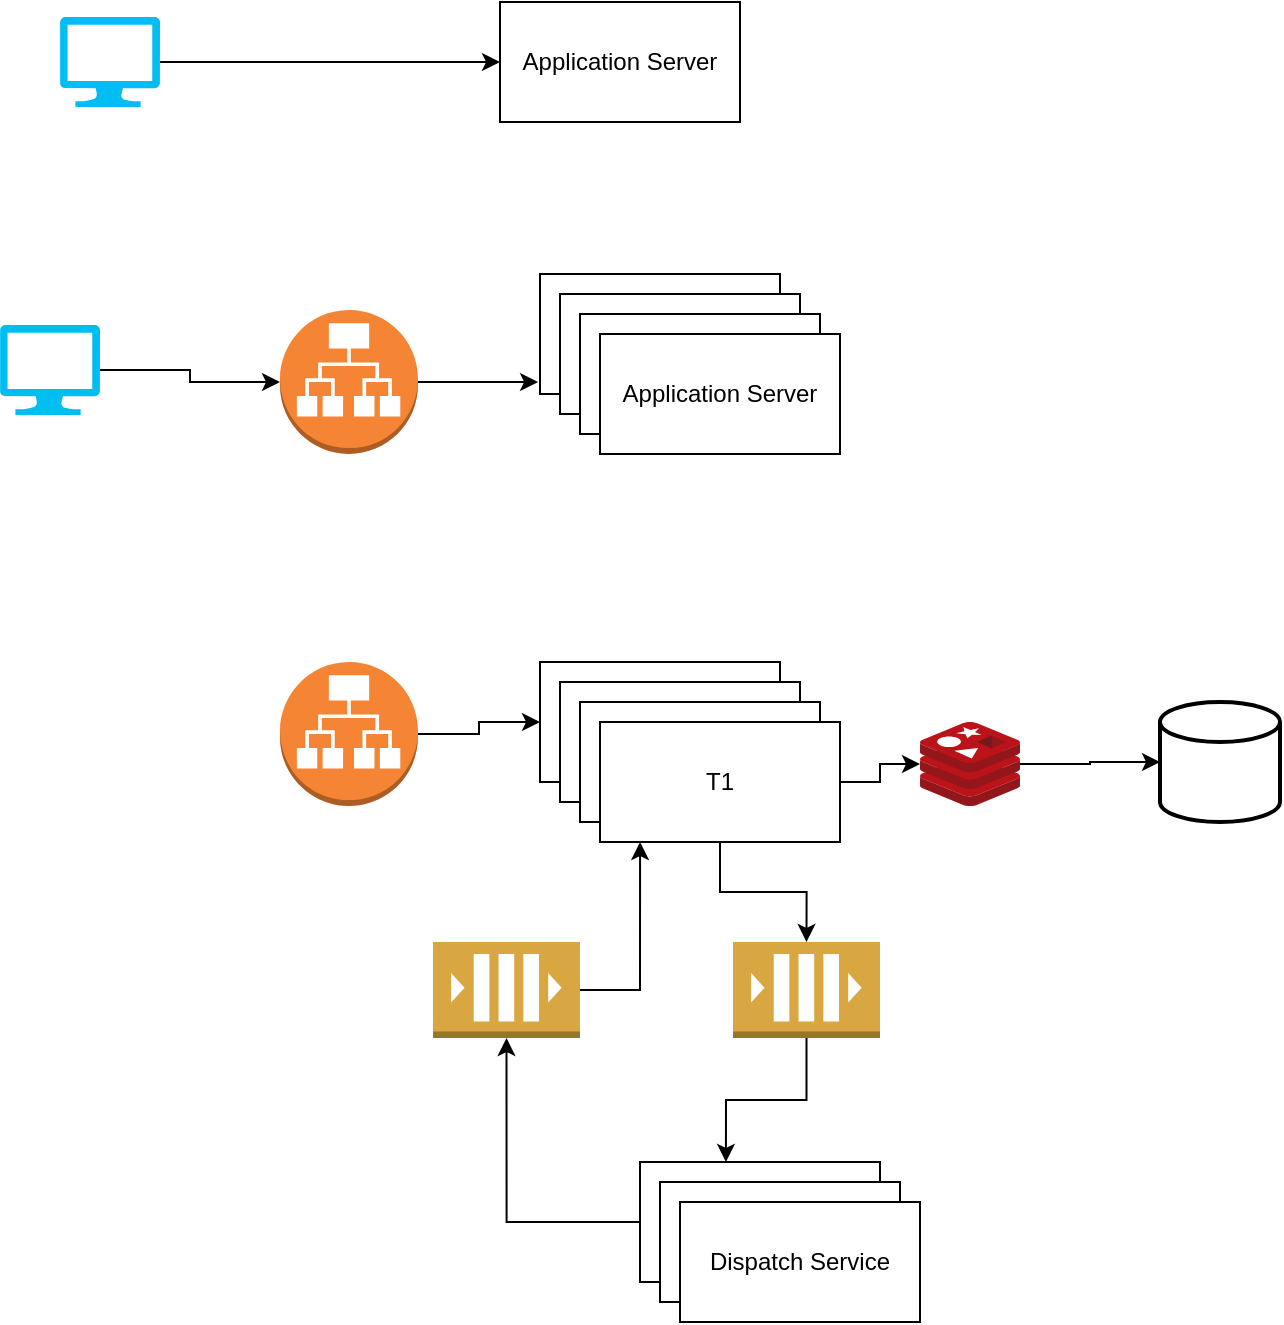<mxfile version="15.3.7" type="github"><diagram id="xJrCrrN4TGX7Q-sd3ryb" name="Page-1"><mxGraphModel dx="1108" dy="482" grid="1" gridSize="10" guides="1" tooltips="1" connect="1" arrows="1" fold="1" page="1" pageScale="1" pageWidth="850" pageHeight="1100" math="0" shadow="0"><root><mxCell id="0"/><mxCell id="1" parent="0"/><mxCell id="pcM1kMusVcltmtjKYk0i-1" value="Application Server" style="rounded=0;whiteSpace=wrap;html=1;" parent="1" vertex="1"><mxGeometry x="390" y="50" width="120" height="60" as="geometry"/></mxCell><mxCell id="pcM1kMusVcltmtjKYk0i-3" style="edgeStyle=orthogonalEdgeStyle;rounded=0;orthogonalLoop=1;jettySize=auto;html=1;entryX=0;entryY=0.5;entryDx=0;entryDy=0;" parent="1" source="pcM1kMusVcltmtjKYk0i-2" target="pcM1kMusVcltmtjKYk0i-1" edge="1"><mxGeometry relative="1" as="geometry"/></mxCell><mxCell id="pcM1kMusVcltmtjKYk0i-2" value="" style="verticalLabelPosition=bottom;html=1;verticalAlign=top;align=center;strokeColor=none;fillColor=#00BEF2;shape=mxgraph.azure.computer;pointerEvents=1;" parent="1" vertex="1"><mxGeometry x="170" y="57.5" width="50" height="45" as="geometry"/></mxCell><mxCell id="pcM1kMusVcltmtjKYk0i-4" value="Application Server" style="rounded=0;whiteSpace=wrap;html=1;" parent="1" vertex="1"><mxGeometry x="410" y="186" width="120" height="60" as="geometry"/></mxCell><mxCell id="pcM1kMusVcltmtjKYk0i-10" style="edgeStyle=orthogonalEdgeStyle;rounded=0;orthogonalLoop=1;jettySize=auto;html=1;entryX=-0.008;entryY=0.9;entryDx=0;entryDy=0;entryPerimeter=0;" parent="1" source="pcM1kMusVcltmtjKYk0i-5" target="pcM1kMusVcltmtjKYk0i-4" edge="1"><mxGeometry relative="1" as="geometry"/></mxCell><mxCell id="pcM1kMusVcltmtjKYk0i-5" value="" style="outlineConnect=0;dashed=0;verticalLabelPosition=bottom;verticalAlign=top;align=center;html=1;shape=mxgraph.aws3.application_load_balancer;fillColor=#F58534;gradientColor=none;" parent="1" vertex="1"><mxGeometry x="280" y="204" width="69" height="72" as="geometry"/></mxCell><mxCell id="pcM1kMusVcltmtjKYk0i-11" style="edgeStyle=orthogonalEdgeStyle;rounded=0;orthogonalLoop=1;jettySize=auto;html=1;entryX=0;entryY=0.5;entryDx=0;entryDy=0;entryPerimeter=0;" parent="1" source="pcM1kMusVcltmtjKYk0i-6" target="pcM1kMusVcltmtjKYk0i-5" edge="1"><mxGeometry relative="1" as="geometry"/></mxCell><mxCell id="pcM1kMusVcltmtjKYk0i-6" value="" style="verticalLabelPosition=bottom;html=1;verticalAlign=top;align=center;strokeColor=none;fillColor=#00BEF2;shape=mxgraph.azure.computer;pointerEvents=1;" parent="1" vertex="1"><mxGeometry x="140" y="211.5" width="50" height="45" as="geometry"/></mxCell><mxCell id="pcM1kMusVcltmtjKYk0i-7" value="Application Server" style="rounded=0;whiteSpace=wrap;html=1;" parent="1" vertex="1"><mxGeometry x="420" y="196" width="120" height="60" as="geometry"/></mxCell><mxCell id="pcM1kMusVcltmtjKYk0i-8" value="Application Server" style="rounded=0;whiteSpace=wrap;html=1;" parent="1" vertex="1"><mxGeometry x="430" y="206" width="120" height="60" as="geometry"/></mxCell><mxCell id="pcM1kMusVcltmtjKYk0i-9" value="Application Server" style="rounded=0;whiteSpace=wrap;html=1;" parent="1" vertex="1"><mxGeometry x="440" y="216" width="120" height="60" as="geometry"/></mxCell><mxCell id="pcM1kMusVcltmtjKYk0i-12" value="Application Server" style="rounded=0;whiteSpace=wrap;html=1;" parent="1" vertex="1"><mxGeometry x="410" y="380" width="120" height="60" as="geometry"/></mxCell><mxCell id="pcM1kMusVcltmtjKYk0i-13" value="Application Server" style="rounded=0;whiteSpace=wrap;html=1;" parent="1" vertex="1"><mxGeometry x="420" y="390" width="120" height="60" as="geometry"/></mxCell><mxCell id="pcM1kMusVcltmtjKYk0i-14" value="Application Server" style="rounded=0;whiteSpace=wrap;html=1;" parent="1" vertex="1"><mxGeometry x="430" y="400" width="120" height="60" as="geometry"/></mxCell><mxCell id="pcM1kMusVcltmtjKYk0i-19" style="edgeStyle=orthogonalEdgeStyle;rounded=0;orthogonalLoop=1;jettySize=auto;html=1;" parent="1" source="pcM1kMusVcltmtjKYk0i-15" target="pcM1kMusVcltmtjKYk0i-18" edge="1"><mxGeometry relative="1" as="geometry"/></mxCell><mxCell id="pcM1kMusVcltmtjKYk0i-24" style="edgeStyle=orthogonalEdgeStyle;rounded=0;orthogonalLoop=1;jettySize=auto;html=1;entryX=0.5;entryY=0;entryDx=0;entryDy=0;entryPerimeter=0;" parent="1" source="pcM1kMusVcltmtjKYk0i-15" target="pcM1kMusVcltmtjKYk0i-23" edge="1"><mxGeometry relative="1" as="geometry"/></mxCell><mxCell id="pcM1kMusVcltmtjKYk0i-15" value="T1" style="rounded=0;whiteSpace=wrap;html=1;" parent="1" vertex="1"><mxGeometry x="440" y="410" width="120" height="60" as="geometry"/></mxCell><mxCell id="pcM1kMusVcltmtjKYk0i-21" style="edgeStyle=orthogonalEdgeStyle;rounded=0;orthogonalLoop=1;jettySize=auto;html=1;" parent="1" source="pcM1kMusVcltmtjKYk0i-16" target="pcM1kMusVcltmtjKYk0i-12" edge="1"><mxGeometry relative="1" as="geometry"/></mxCell><mxCell id="pcM1kMusVcltmtjKYk0i-16" value="" style="outlineConnect=0;dashed=0;verticalLabelPosition=bottom;verticalAlign=top;align=center;html=1;shape=mxgraph.aws3.application_load_balancer;fillColor=#F58534;gradientColor=none;" parent="1" vertex="1"><mxGeometry x="280" y="380" width="69" height="72" as="geometry"/></mxCell><mxCell id="pcM1kMusVcltmtjKYk0i-17" value="" style="strokeWidth=2;html=1;shape=mxgraph.flowchart.database;whiteSpace=wrap;" parent="1" vertex="1"><mxGeometry x="720" y="400" width="60" height="60" as="geometry"/></mxCell><mxCell id="pcM1kMusVcltmtjKYk0i-20" style="edgeStyle=orthogonalEdgeStyle;rounded=0;orthogonalLoop=1;jettySize=auto;html=1;entryX=0;entryY=0.5;entryDx=0;entryDy=0;entryPerimeter=0;" parent="1" source="pcM1kMusVcltmtjKYk0i-18" target="pcM1kMusVcltmtjKYk0i-17" edge="1"><mxGeometry relative="1" as="geometry"/></mxCell><mxCell id="pcM1kMusVcltmtjKYk0i-18" value="" style="sketch=0;aspect=fixed;html=1;points=[];align=center;image;fontSize=12;image=img/lib/mscae/Cache_Redis_Product.svg;" parent="1" vertex="1"><mxGeometry x="600" y="410" width="50" height="42" as="geometry"/></mxCell><mxCell id="pcM1kMusVcltmtjKYk0i-28" style="edgeStyle=orthogonalEdgeStyle;rounded=0;orthogonalLoop=1;jettySize=auto;html=1;entryX=0.5;entryY=1;entryDx=0;entryDy=0;entryPerimeter=0;" parent="1" source="pcM1kMusVcltmtjKYk0i-22" target="pcM1kMusVcltmtjKYk0i-27" edge="1"><mxGeometry relative="1" as="geometry"/></mxCell><mxCell id="pcM1kMusVcltmtjKYk0i-22" value="Dispatch Service" style="rounded=0;whiteSpace=wrap;html=1;" parent="1" vertex="1"><mxGeometry x="460" y="630" width="120" height="60" as="geometry"/></mxCell><mxCell id="pcM1kMusVcltmtjKYk0i-25" style="edgeStyle=orthogonalEdgeStyle;rounded=0;orthogonalLoop=1;jettySize=auto;html=1;entryX=0.358;entryY=0;entryDx=0;entryDy=0;entryPerimeter=0;" parent="1" source="pcM1kMusVcltmtjKYk0i-23" target="pcM1kMusVcltmtjKYk0i-22" edge="1"><mxGeometry relative="1" as="geometry"/></mxCell><mxCell id="pcM1kMusVcltmtjKYk0i-23" value="" style="outlineConnect=0;dashed=0;verticalLabelPosition=bottom;verticalAlign=top;align=center;html=1;shape=mxgraph.aws3.queue;fillColor=#D9A741;gradientColor=none;" parent="1" vertex="1"><mxGeometry x="506.5" y="520" width="73.5" height="48" as="geometry"/></mxCell><mxCell id="pcM1kMusVcltmtjKYk0i-29" style="edgeStyle=orthogonalEdgeStyle;rounded=0;orthogonalLoop=1;jettySize=auto;html=1;entryX=0.167;entryY=1;entryDx=0;entryDy=0;entryPerimeter=0;" parent="1" source="pcM1kMusVcltmtjKYk0i-27" target="pcM1kMusVcltmtjKYk0i-15" edge="1"><mxGeometry relative="1" as="geometry"/></mxCell><mxCell id="pcM1kMusVcltmtjKYk0i-27" value="" style="outlineConnect=0;dashed=0;verticalLabelPosition=bottom;verticalAlign=top;align=center;html=1;shape=mxgraph.aws3.queue;fillColor=#D9A741;gradientColor=none;" parent="1" vertex="1"><mxGeometry x="356.5" y="520" width="73.5" height="48" as="geometry"/></mxCell><mxCell id="pcM1kMusVcltmtjKYk0i-30" value="Dispatch Service" style="rounded=0;whiteSpace=wrap;html=1;" parent="1" vertex="1"><mxGeometry x="470" y="640" width="120" height="60" as="geometry"/></mxCell><mxCell id="pcM1kMusVcltmtjKYk0i-31" value="Dispatch Service" style="rounded=0;whiteSpace=wrap;html=1;" parent="1" vertex="1"><mxGeometry x="480" y="650" width="120" height="60" as="geometry"/></mxCell></root></mxGraphModel></diagram></mxfile>
